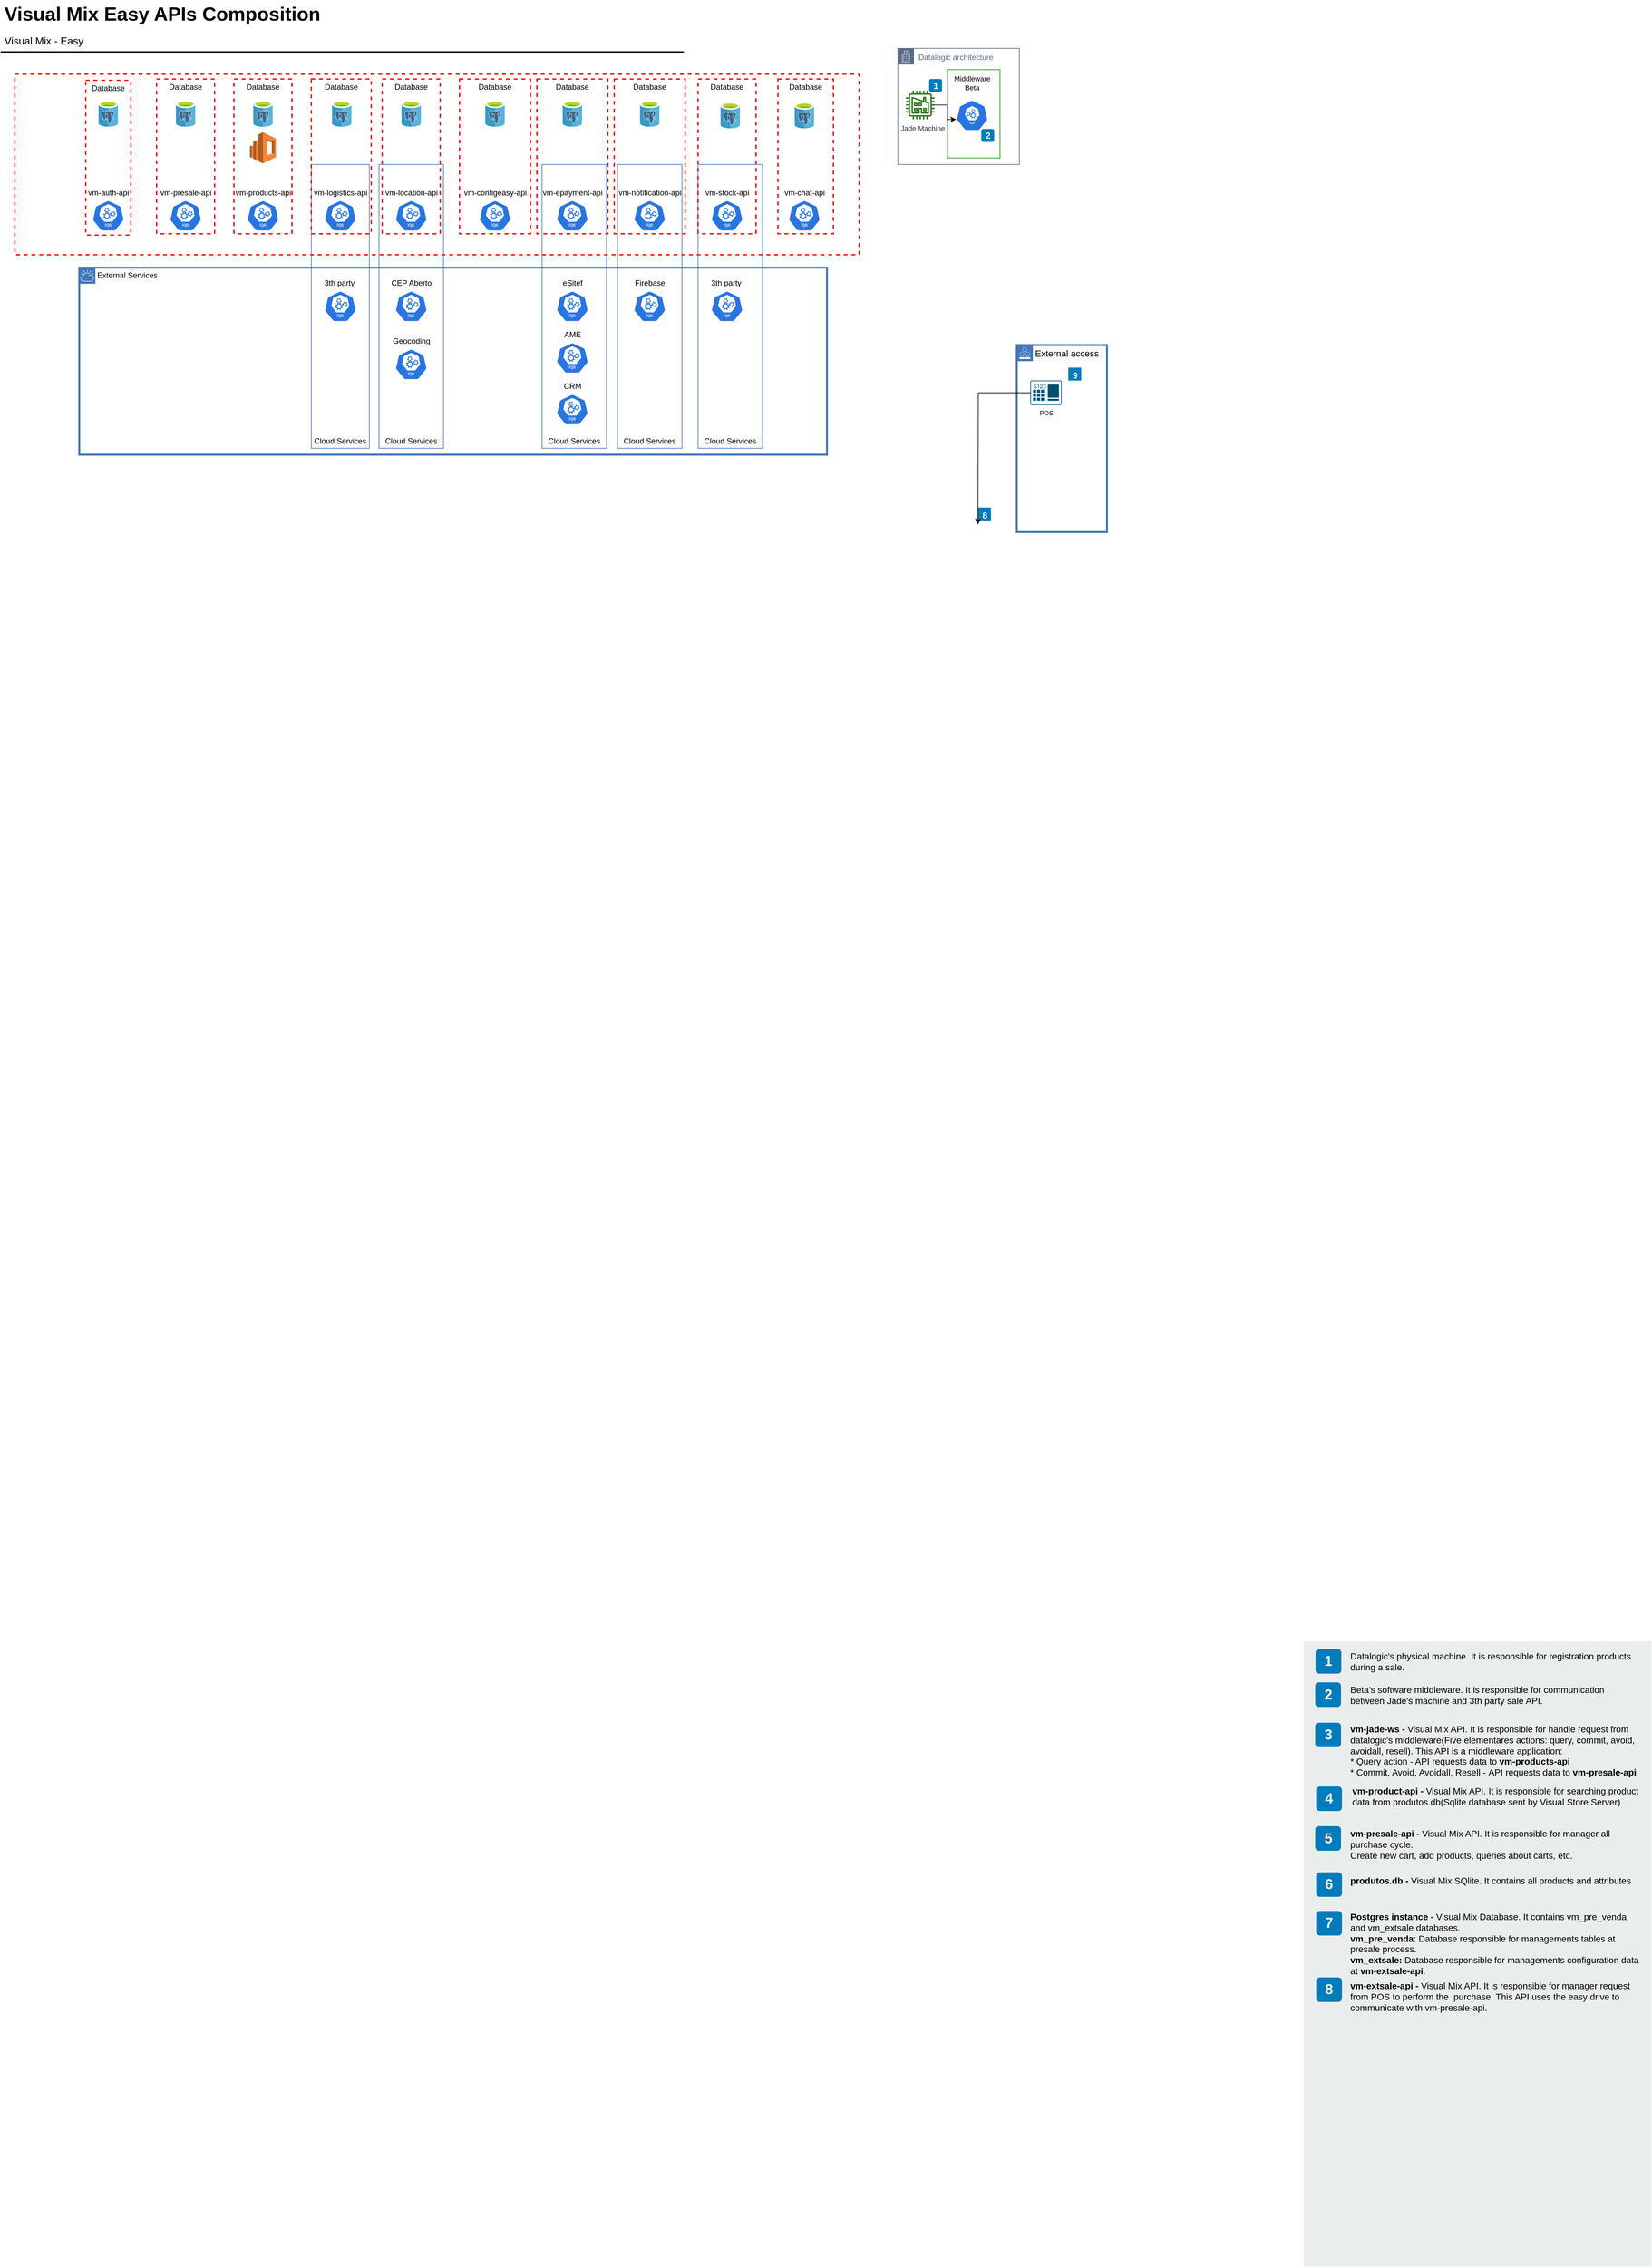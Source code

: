 <mxfile version="13.6.2" type="github"><diagram id="Ht1M8jgEwFfnCIfOTk4-" name="Page-1"><mxGraphModel dx="1577" dy="1103" grid="1" gridSize="10" guides="1" tooltips="1" connect="1" arrows="1" fold="1" page="1" pageScale="1" pageWidth="1169" pageHeight="827" background="none" math="0" shadow="0"><root><mxCell id="0"/><mxCell id="1" parent="0"/><mxCell id="9gZsiQix6CurxSerb5Fo-36" value="" style="fontStyle=0;verticalAlign=top;align=center;spacingTop=-2;fillColor=none;rounded=0;whiteSpace=wrap;html=1;strokeColor=#FF0000;strokeWidth=2;dashed=1;container=0;collapsible=0;expand=0;recursiveResize=0;" vertex="1" parent="1"><mxGeometry x="30" y="180" width="1310" height="280" as="geometry"/></mxCell><mxCell id="9gZsiQix6CurxSerb5Fo-73" value="&lt;br&gt;&lt;br&gt;&lt;br&gt;&lt;br&gt;&lt;br&gt;&lt;br&gt;&lt;br&gt;&lt;br&gt;&lt;br&gt;&lt;br&gt;&lt;br&gt;&lt;br&gt;&lt;br&gt;&lt;br&gt;&lt;br&gt;&lt;br&gt;&lt;br&gt;&lt;br&gt;&lt;br&gt;&lt;br&gt;&lt;br&gt;&lt;br&gt;&lt;br&gt;&lt;br&gt;&lt;br&gt;&lt;br&gt;&lt;br&gt;&lt;br&gt;&lt;br&gt;Cloud Services" style="fontStyle=0;verticalAlign=top;align=center;spacingTop=-2;fillColor=none;rounded=0;whiteSpace=wrap;html=1;strokeColor=#4376BB;strokeWidth=1;dashed=0;container=1;collapsible=0;expand=0;recursiveResize=0;direction=east;" vertex="1" parent="1"><mxGeometry x="1090" y="320" width="100" height="440" as="geometry"/></mxCell><mxCell id="9gZsiQix6CurxSerb5Fo-72" value="&lt;br&gt;&lt;br&gt;&lt;br&gt;&lt;br&gt;&lt;br&gt;&lt;br&gt;&lt;br&gt;&lt;br&gt;&lt;br&gt;&lt;br&gt;&lt;br&gt;&lt;br&gt;&lt;br&gt;&lt;br&gt;&lt;br&gt;&lt;br&gt;&lt;br&gt;&lt;br&gt;&lt;br&gt;&lt;br&gt;&lt;br&gt;&lt;br&gt;&lt;br&gt;&lt;br&gt;&lt;br&gt;&lt;br&gt;&lt;br&gt;&lt;br&gt;&lt;br&gt;Cloud Services" style="fontStyle=0;verticalAlign=top;align=center;spacingTop=-2;fillColor=none;rounded=0;whiteSpace=wrap;html=1;strokeColor=#4376BB;strokeWidth=1;dashed=0;container=1;collapsible=0;expand=0;recursiveResize=0;direction=east;" vertex="1" parent="1"><mxGeometry x="965" y="320" width="100" height="440" as="geometry"/></mxCell><mxCell id="9gZsiQix6CurxSerb5Fo-71" value="&lt;br&gt;&lt;br&gt;&lt;br&gt;&lt;br&gt;&lt;br&gt;&lt;br&gt;&lt;br&gt;&lt;br&gt;&lt;br&gt;&lt;br&gt;&lt;br&gt;&lt;br&gt;&lt;br&gt;&lt;br&gt;&lt;br&gt;&lt;br&gt;&lt;br&gt;&lt;br&gt;&lt;br&gt;&lt;br&gt;&lt;br&gt;&lt;br&gt;&lt;br&gt;&lt;br&gt;&lt;br&gt;&lt;br&gt;&lt;br&gt;&lt;br&gt;&lt;br&gt;Cloud Services" style="fontStyle=0;verticalAlign=top;align=center;spacingTop=-2;fillColor=none;rounded=0;whiteSpace=wrap;html=1;strokeColor=#4376BB;strokeWidth=1;dashed=0;container=1;collapsible=0;expand=0;recursiveResize=0;direction=east;" vertex="1" parent="1"><mxGeometry x="848" y="320" width="100" height="440" as="geometry"/></mxCell><mxCell id="9gZsiQix6CurxSerb5Fo-74" value="&lt;br&gt;&lt;br&gt;&lt;br&gt;&lt;br&gt;&lt;br&gt;&lt;br&gt;&lt;br&gt;&lt;br&gt;&lt;br&gt;&lt;br&gt;&lt;br&gt;&lt;br&gt;&lt;br&gt;&lt;br&gt;&lt;br&gt;&lt;br&gt;&lt;br&gt;&lt;br&gt;&lt;br&gt;&lt;br&gt;&lt;br&gt;&lt;br&gt;&lt;br&gt;&lt;br&gt;&lt;br&gt;&lt;br&gt;&lt;br&gt;&lt;br&gt;&lt;br&gt;Cloud Services" style="fontStyle=0;verticalAlign=top;align=center;spacingTop=-2;fillColor=none;rounded=0;whiteSpace=wrap;html=1;strokeColor=#4376BB;strokeWidth=1;dashed=0;container=1;collapsible=0;expand=0;recursiveResize=0;direction=east;" vertex="1" parent="1"><mxGeometry x="490" y="320" width="90" height="440" as="geometry"/></mxCell><mxCell id="9gZsiQix6CurxSerb5Fo-75" value="External Services" style="shape=mxgraph.ibm.box;prType=cloud;fontStyle=0;verticalAlign=top;align=left;spacingLeft=32;spacingTop=4;fillColor=none;rounded=0;whiteSpace=wrap;html=1;strokeColor=#4376BB;strokeWidth=3;dashed=0;container=1;spacing=-4;collapsible=0;expand=0;recursiveResize=0;" vertex="1" parent="1"><mxGeometry x="130" y="480" width="1160" height="290" as="geometry"/></mxCell><mxCell id="9gZsiQix6CurxSerb5Fo-78" value="3th party&amp;nbsp;&lt;br&gt;&lt;br&gt;&lt;br&gt;&lt;br&gt;&lt;br&gt;&lt;br&gt;" style="html=1;dashed=0;whitespace=wrap;fillColor=#2875E2;strokeColor=#ffffff;points=[[0.005,0.63,0],[0.1,0.2,0],[0.9,0.2,0],[0.5,0,0],[0.995,0.63,0],[0.72,0.99,0],[0.5,1,0],[0.28,0.99,0]];shape=mxgraph.kubernetes.icon;prIcon=api;flipH=1;flipV=0;" vertex="1" parent="9gZsiQix6CurxSerb5Fo-75"><mxGeometry x="380" y="30" width="50" height="60" as="geometry"/></mxCell><mxCell id="9gZsiQix6CurxSerb5Fo-79" value="eSitef&lt;br&gt;&lt;br&gt;&lt;br&gt;&lt;br&gt;&lt;br&gt;&lt;br&gt;" style="html=1;dashed=0;whitespace=wrap;fillColor=#2875E2;strokeColor=#ffffff;points=[[0.005,0.63,0],[0.1,0.2,0],[0.9,0.2,0],[0.5,0,0],[0.995,0.63,0],[0.72,0.99,0],[0.5,1,0],[0.28,0.99,0]];shape=mxgraph.kubernetes.icon;prIcon=api;flipH=1;flipV=0;" vertex="1" parent="9gZsiQix6CurxSerb5Fo-75"><mxGeometry x="740" y="30" width="50" height="60" as="geometry"/></mxCell><mxCell id="9gZsiQix6CurxSerb5Fo-81" value="AME&lt;br&gt;&lt;br&gt;&lt;br&gt;&lt;br&gt;&lt;br&gt;&lt;br&gt;" style="html=1;dashed=0;whitespace=wrap;fillColor=#2875E2;strokeColor=#ffffff;points=[[0.005,0.63,0],[0.1,0.2,0],[0.9,0.2,0],[0.5,0,0],[0.995,0.63,0],[0.72,0.99,0],[0.5,1,0],[0.28,0.99,0]];shape=mxgraph.kubernetes.icon;prIcon=api;flipH=1;flipV=0;" vertex="1" parent="9gZsiQix6CurxSerb5Fo-75"><mxGeometry x="740" y="110" width="50" height="60" as="geometry"/></mxCell><mxCell id="9gZsiQix6CurxSerb5Fo-82" value="CRM&lt;br&gt;&lt;br&gt;&lt;br&gt;&lt;br&gt;&lt;br&gt;&lt;br&gt;" style="html=1;dashed=0;whitespace=wrap;fillColor=#2875E2;strokeColor=#ffffff;points=[[0.005,0.63,0],[0.1,0.2,0],[0.9,0.2,0],[0.5,0,0],[0.995,0.63,0],[0.72,0.99,0],[0.5,1,0],[0.28,0.99,0]];shape=mxgraph.kubernetes.icon;prIcon=api;flipH=1;flipV=0;" vertex="1" parent="9gZsiQix6CurxSerb5Fo-75"><mxGeometry x="740" y="190" width="50" height="60" as="geometry"/></mxCell><mxCell id="9gZsiQix6CurxSerb5Fo-83" value="Firebase&lt;br&gt;&lt;br&gt;&lt;br&gt;&lt;br&gt;&lt;br&gt;&lt;br&gt;" style="html=1;dashed=0;whitespace=wrap;fillColor=#2875E2;strokeColor=#ffffff;points=[[0.005,0.63,0],[0.1,0.2,0],[0.9,0.2,0],[0.5,0,0],[0.995,0.63,0],[0.72,0.99,0],[0.5,1,0],[0.28,0.99,0]];shape=mxgraph.kubernetes.icon;prIcon=api;flipH=1;flipV=0;" vertex="1" parent="9gZsiQix6CurxSerb5Fo-75"><mxGeometry x="860" y="30" width="50" height="60" as="geometry"/></mxCell><mxCell id="9gZsiQix6CurxSerb5Fo-84" value="3th party&amp;nbsp;&lt;br&gt;&lt;br&gt;&lt;br&gt;&lt;br&gt;&lt;br&gt;&lt;br&gt;" style="html=1;dashed=0;whitespace=wrap;fillColor=#2875E2;strokeColor=#ffffff;points=[[0.005,0.63,0],[0.1,0.2,0],[0.9,0.2,0],[0.5,0,0],[0.995,0.63,0],[0.72,0.99,0],[0.5,1,0],[0.28,0.99,0]];shape=mxgraph.kubernetes.icon;prIcon=api;flipH=1;flipV=0;" vertex="1" parent="9gZsiQix6CurxSerb5Fo-75"><mxGeometry x="980" y="30" width="50" height="60" as="geometry"/></mxCell><mxCell id="9gZsiQix6CurxSerb5Fo-70" value="&lt;br&gt;&lt;br&gt;&lt;br&gt;&lt;br&gt;&lt;br&gt;&lt;br&gt;&lt;br&gt;&lt;br&gt;&lt;br&gt;&lt;br&gt;&lt;br&gt;&lt;br&gt;&lt;br&gt;&lt;br&gt;&lt;br&gt;&lt;br&gt;&lt;br&gt;&lt;br&gt;&lt;br&gt;&lt;br&gt;&lt;br&gt;&lt;br&gt;&lt;br&gt;&lt;br&gt;&lt;br&gt;&lt;br&gt;&lt;br&gt;&lt;br&gt;&lt;br&gt;Cloud Services" style="fontStyle=0;verticalAlign=top;align=center;spacingTop=-2;fillColor=none;rounded=0;whiteSpace=wrap;html=1;strokeColor=#4376BB;strokeWidth=1;dashed=0;container=1;collapsible=0;expand=0;recursiveResize=0;direction=east;" vertex="1" parent="1"><mxGeometry x="595" y="320" width="100" height="440" as="geometry"/></mxCell><mxCell id="9gZsiQix6CurxSerb5Fo-76" value="CEP Aberto&lt;br&gt;&lt;br&gt;&lt;br&gt;&lt;br&gt;&lt;br&gt;&lt;br&gt;" style="html=1;dashed=0;whitespace=wrap;fillColor=#2875E2;strokeColor=#ffffff;points=[[0.005,0.63,0],[0.1,0.2,0],[0.9,0.2,0],[0.5,0,0],[0.995,0.63,0],[0.72,0.99,0],[0.5,1,0],[0.28,0.99,0]];shape=mxgraph.kubernetes.icon;prIcon=api;flipH=1;flipV=0;" vertex="1" parent="9gZsiQix6CurxSerb5Fo-70"><mxGeometry x="25" y="190" width="50" height="60" as="geometry"/></mxCell><mxCell id="9gZsiQix6CurxSerb5Fo-77" value="Geocoding&lt;br&gt;&lt;br&gt;&lt;br&gt;&lt;br&gt;&lt;br&gt;&lt;br&gt;" style="html=1;dashed=0;whitespace=wrap;fillColor=#2875E2;strokeColor=#ffffff;points=[[0.005,0.63,0],[0.1,0.2,0],[0.9,0.2,0],[0.5,0,0],[0.995,0.63,0],[0.72,0.99,0],[0.5,1,0],[0.28,0.99,0]];shape=mxgraph.kubernetes.icon;prIcon=api;flipH=1;flipV=0;" vertex="1" parent="9gZsiQix6CurxSerb5Fo-70"><mxGeometry x="25" y="280" width="50" height="60" as="geometry"/></mxCell><mxCell id="9gZsiQix6CurxSerb5Fo-59" value="Database" style="fontStyle=0;verticalAlign=top;align=center;spacingTop=-2;fillColor=none;rounded=0;whiteSpace=wrap;html=1;strokeColor=#FF0000;strokeWidth=2;dashed=1;container=1;collapsible=0;expand=0;recursiveResize=0;" vertex="1" parent="1"><mxGeometry x="1214" y="187.5" width="86" height="240" as="geometry"/></mxCell><mxCell id="9gZsiQix6CurxSerb5Fo-127" value="" style="aspect=fixed;html=1;points=[];align=center;image;fontSize=12;image=img/lib/mscae/Azure_Database_for_PostgreSQL_servers.svg;" vertex="1" parent="9gZsiQix6CurxSerb5Fo-59"><mxGeometry x="25.8" y="36.5" width="30.4" height="40" as="geometry"/></mxCell><mxCell id="9gZsiQix6CurxSerb5Fo-58" value="Database" style="fontStyle=0;verticalAlign=top;align=center;spacingTop=-2;fillColor=none;rounded=0;whiteSpace=wrap;html=1;strokeColor=#FF0000;strokeWidth=2;dashed=1;container=1;collapsible=0;expand=0;recursiveResize=0;" vertex="1" parent="1"><mxGeometry x="1090" y="187.5" width="90" height="240" as="geometry"/></mxCell><mxCell id="9gZsiQix6CurxSerb5Fo-126" value="" style="aspect=fixed;html=1;points=[];align=center;image;fontSize=12;image=img/lib/mscae/Azure_Database_for_PostgreSQL_servers.svg;" vertex="1" parent="9gZsiQix6CurxSerb5Fo-58"><mxGeometry x="34.8" y="36.5" width="30.4" height="40" as="geometry"/></mxCell><mxCell id="9gZsiQix6CurxSerb5Fo-57" value="Database" style="fontStyle=0;verticalAlign=top;align=center;spacingTop=-2;fillColor=none;rounded=0;whiteSpace=wrap;html=1;strokeColor=#FF0000;strokeWidth=2;dashed=1;container=1;collapsible=0;expand=0;recursiveResize=0;" vertex="1" parent="1"><mxGeometry x="960" y="187.5" width="110" height="240" as="geometry"/></mxCell><mxCell id="9gZsiQix6CurxSerb5Fo-125" value="" style="aspect=fixed;html=1;points=[];align=center;image;fontSize=12;image=img/lib/mscae/Azure_Database_for_PostgreSQL_servers.svg;" vertex="1" parent="9gZsiQix6CurxSerb5Fo-57"><mxGeometry x="39.8" y="34" width="30.4" height="40" as="geometry"/></mxCell><mxCell id="9gZsiQix6CurxSerb5Fo-56" value="Database" style="fontStyle=0;verticalAlign=top;align=center;spacingTop=-2;fillColor=none;rounded=0;whiteSpace=wrap;html=1;strokeColor=#FF0000;strokeWidth=2;dashed=1;container=1;collapsible=0;expand=0;recursiveResize=0;" vertex="1" parent="1"><mxGeometry x="840" y="187.5" width="110" height="240" as="geometry"/></mxCell><mxCell id="9gZsiQix6CurxSerb5Fo-124" value="" style="aspect=fixed;html=1;points=[];align=center;image;fontSize=12;image=img/lib/mscae/Azure_Database_for_PostgreSQL_servers.svg;" vertex="1" parent="9gZsiQix6CurxSerb5Fo-56"><mxGeometry x="39.8" y="34" width="30.4" height="40" as="geometry"/></mxCell><mxCell id="9gZsiQix6CurxSerb5Fo-55" value="Database" style="fontStyle=0;verticalAlign=top;align=center;spacingTop=-2;fillColor=none;rounded=0;whiteSpace=wrap;html=1;strokeColor=#FF0000;strokeWidth=2;dashed=1;container=1;collapsible=0;expand=0;recursiveResize=0;" vertex="1" parent="1"><mxGeometry x="720" y="187.5" width="110" height="240" as="geometry"/></mxCell><mxCell id="9gZsiQix6CurxSerb5Fo-123" value="" style="aspect=fixed;html=1;points=[];align=center;image;fontSize=12;image=img/lib/mscae/Azure_Database_for_PostgreSQL_servers.svg;" vertex="1" parent="9gZsiQix6CurxSerb5Fo-55"><mxGeometry x="39.8" y="34" width="30.4" height="40" as="geometry"/></mxCell><mxCell id="9gZsiQix6CurxSerb5Fo-54" value="Database" style="fontStyle=0;verticalAlign=top;align=center;spacingTop=-2;fillColor=none;rounded=0;whiteSpace=wrap;html=1;strokeColor=#FF0000;strokeWidth=2;dashed=1;container=1;collapsible=0;expand=0;recursiveResize=0;" vertex="1" parent="1"><mxGeometry x="600" y="187.5" width="90" height="240" as="geometry"/></mxCell><mxCell id="9gZsiQix6CurxSerb5Fo-122" value="" style="aspect=fixed;html=1;points=[];align=center;image;fontSize=12;image=img/lib/mscae/Azure_Database_for_PostgreSQL_servers.svg;" vertex="1" parent="9gZsiQix6CurxSerb5Fo-54"><mxGeometry x="29.8" y="34" width="30.4" height="40" as="geometry"/></mxCell><mxCell id="9gZsiQix6CurxSerb5Fo-53" value="Database" style="fontStyle=0;verticalAlign=top;align=center;spacingTop=-2;fillColor=none;rounded=0;whiteSpace=wrap;html=1;strokeColor=#FF0000;strokeWidth=2;dashed=1;container=1;collapsible=0;expand=0;recursiveResize=0;" vertex="1" parent="1"><mxGeometry x="490" y="187.5" width="93" height="240" as="geometry"/></mxCell><mxCell id="9gZsiQix6CurxSerb5Fo-121" value="" style="aspect=fixed;html=1;points=[];align=center;image;fontSize=12;image=img/lib/mscae/Azure_Database_for_PostgreSQL_servers.svg;" vertex="1" parent="9gZsiQix6CurxSerb5Fo-53"><mxGeometry x="32.0" y="34" width="30.4" height="40" as="geometry"/></mxCell><mxCell id="9gZsiQix6CurxSerb5Fo-52" value="Database" style="fontStyle=0;verticalAlign=top;align=center;spacingTop=-2;fillColor=none;rounded=0;whiteSpace=wrap;html=1;strokeColor=#FF0000;strokeWidth=2;dashed=1;container=1;collapsible=0;expand=0;recursiveResize=0;" vertex="1" parent="1"><mxGeometry x="370" y="187.5" width="90" height="240" as="geometry"/></mxCell><mxCell id="9gZsiQix6CurxSerb5Fo-115" value="" style="outlineConnect=0;dashed=0;verticalLabelPosition=bottom;verticalAlign=top;align=center;html=1;shape=mxgraph.aws3.elasticsearch_service;fillColor=#F58534;gradientColor=none;" vertex="1" parent="9gZsiQix6CurxSerb5Fo-52"><mxGeometry x="24.79" y="82.5" width="40.42" height="48.5" as="geometry"/></mxCell><mxCell id="9gZsiQix6CurxSerb5Fo-120" value="" style="aspect=fixed;html=1;points=[];align=center;image;fontSize=12;image=img/lib/mscae/Azure_Database_for_PostgreSQL_servers.svg;" vertex="1" parent="9gZsiQix6CurxSerb5Fo-52"><mxGeometry x="29.8" y="34" width="30.4" height="40" as="geometry"/></mxCell><mxCell id="9gZsiQix6CurxSerb5Fo-51" value="Database" style="fontStyle=0;verticalAlign=top;align=center;spacingTop=-2;fillColor=none;rounded=0;whiteSpace=wrap;html=1;strokeColor=#FF0000;strokeWidth=2;dashed=1;container=1;collapsible=0;expand=0;recursiveResize=0;" vertex="1" parent="1"><mxGeometry x="250" y="187.5" width="90" height="240" as="geometry"/></mxCell><mxCell id="UEzPUAAOIrF-is8g5C7q-1" value="Datalogic architecture" style="points=[[0,0],[0.25,0],[0.5,0],[0.75,0],[1,0],[1,0.25],[1,0.5],[1,0.75],[1,1],[0.75,1],[0.5,1],[0.25,1],[0,1],[0,0.75],[0,0.5],[0,0.25]];outlineConnect=0;gradientColor=none;html=1;whiteSpace=wrap;fontSize=12;fontStyle=0;shape=mxgraph.aws4.group;grIcon=mxgraph.aws4.group_corporate_data_center;strokeColor=#5A6C86;fillColor=none;verticalAlign=top;align=left;spacingLeft=30;fontColor=#5A6C86;dashed=0;" parent="1" vertex="1"><mxGeometry x="1400" y="140" width="188.5" height="180" as="geometry"/></mxCell><mxCell id="UEzPUAAOIrF-is8g5C7q-5" value="" style="whiteSpace=wrap;html=1;dashed=0;fontColor=#AAB7B8;fontStyle=0;align=left;verticalAlign=top;strokeColor=#248814;fillColor=none;gradientColor=none;spacingLeft=30;" parent="1" vertex="1"><mxGeometry x="1477" y="173" width="81.5" height="137" as="geometry"/></mxCell><mxCell id="-QjtrjUzRDEMRZ5MF8oH-9" value="1" style="rounded=1;whiteSpace=wrap;html=1;fillColor=#007CBD;strokeColor=none;fontColor=#FFFFFF;fontStyle=1;fontSize=14;" parent="1" vertex="1"><mxGeometry x="1448.5" y="187.5" width="20" height="20" as="geometry"/></mxCell><mxCell id="-QjtrjUzRDEMRZ5MF8oH-47" value="Visual Mix Easy APIs Composition" style="text;html=1;resizable=0;points=[];autosize=1;align=left;verticalAlign=top;spacingTop=-4;fontSize=30;fontStyle=1" parent="1" vertex="1"><mxGeometry x="12" y="65.5" width="510" height="40" as="geometry"/></mxCell><mxCell id="-QjtrjUzRDEMRZ5MF8oH-48" value="Visual Mix - Easy" style="text;html=1;resizable=0;points=[];autosize=1;align=left;verticalAlign=top;spacingTop=-4;fontSize=16" parent="1" vertex="1"><mxGeometry x="12" y="115.5" width="140" height="20" as="geometry"/></mxCell><mxCell id="SCVMTBWpLvtzJIhz15lM-1" value="" style="line;strokeWidth=2;html=1;fontSize=14;" parent="1" vertex="1"><mxGeometry x="8" y="140.5" width="1060" height="10" as="geometry"/></mxCell><mxCell id="J2uJuzHB50UTJ_rWJ9Sv-48" style="edgeStyle=orthogonalEdgeStyle;rounded=0;orthogonalLoop=1;jettySize=auto;html=1;entryX=0.005;entryY=0.63;entryDx=0;entryDy=0;entryPerimeter=0;fontSize=10;" parent="1" source="UEzPUAAOIrF-is8g5C7q-6" target="J2uJuzHB50UTJ_rWJ9Sv-2" edge="1"><mxGeometry relative="1" as="geometry"/></mxCell><mxCell id="UEzPUAAOIrF-is8g5C7q-6" value="&amp;nbsp; &lt;font style=&quot;font-size: 11px&quot;&gt;Jade Machine&lt;/font&gt;" style="outlineConnect=0;fontColor=#232F3E;gradientColor=none;fillColor=#277116;strokeColor=none;dashed=0;verticalLabelPosition=bottom;verticalAlign=top;align=center;html=1;fontSize=12;fontStyle=0;aspect=fixed;pointerEvents=1;shape=mxgraph.aws4.factory;" parent="1" vertex="1"><mxGeometry x="1412.5" y="205.5" width="44.5" height="44.5" as="geometry"/></mxCell><mxCell id="UEzPUAAOIrF-is8g5C7q-10" value="2" style="rounded=1;whiteSpace=wrap;html=1;fillColor=#007CBD;strokeColor=none;fontColor=#FFFFFF;fontStyle=1;fontSize=14;" parent="1" vertex="1"><mxGeometry x="1529.5" y="265" width="20" height="20" as="geometry"/></mxCell><mxCell id="J2uJuzHB50UTJ_rWJ9Sv-2" value="&lt;font style=&quot;font-size: 11px&quot;&gt;Middleware &lt;br&gt;Beta&lt;br&gt;&lt;br&gt;&lt;br&gt;&lt;br&gt;&lt;br&gt;&lt;br&gt;&lt;br&gt;&lt;br&gt;&lt;/font&gt;" style="html=1;dashed=0;whitespace=wrap;fillColor=#2875E2;strokeColor=#ffffff;points=[[0.005,0.63,0],[0.1,0.2,0],[0.9,0.2,0],[0.5,0,0],[0.995,0.63,0],[0.72,0.99,0],[0.5,1,0],[0.28,0.99,0]];shape=mxgraph.kubernetes.icon;prIcon=api" parent="1" vertex="1"><mxGeometry x="1490.25" y="220" width="50" height="48" as="geometry"/></mxCell><mxCell id="J2uJuzHB50UTJ_rWJ9Sv-36" value="&lt;span style=&quot;font-size: 14px&quot;&gt;8&lt;/span&gt;" style="rounded=1;whiteSpace=wrap;html=1;fillColor=#007CBD;strokeColor=none;fontColor=#FFFFFF;fontStyle=1;fontSize=22;arcSize=0;" parent="1" vertex="1"><mxGeometry x="1524.5" y="852" width="20" height="20" as="geometry"/></mxCell><mxCell id="J2uJuzHB50UTJ_rWJ9Sv-41" value="External access" style="shape=mxgraph.ibm.box;prType=public;fontStyle=0;verticalAlign=top;align=left;spacingLeft=32;spacingTop=4;fillColor=none;rounded=0;whiteSpace=wrap;html=1;strokeColor=#4376BB;strokeWidth=3;dashed=0;container=1;spacing=-4;collapsible=0;expand=0;recursiveResize=0;fontSize=14;" parent="1" vertex="1"><mxGeometry x="1584.5" y="600" width="140" height="290" as="geometry"/></mxCell><mxCell id="J2uJuzHB50UTJ_rWJ9Sv-40" value="POS" style="points=[[0.015,0.015,0],[0.985,0.015,0],[0.985,0.985,0],[0.015,0.985,0],[0.25,0,0],[0.5,0,0],[0.75,0,0],[1,0.25,0],[1,0.5,0],[1,0.75,0],[0.75,1,0],[0.5,1,0],[0.25,1,0],[0,0.75,0],[0,0.5,0],[0,0.25,0]];verticalLabelPosition=bottom;html=1;verticalAlign=top;aspect=fixed;align=center;pointerEvents=1;shape=mxgraph.cisco19.pos;fillColor=#005073;strokeColor=none;fontSize=10;" parent="J2uJuzHB50UTJ_rWJ9Sv-41" vertex="1"><mxGeometry x="21" y="55" width="48.64" height="38" as="geometry"/></mxCell><mxCell id="J2uJuzHB50UTJ_rWJ9Sv-43" value="&lt;span style=&quot;font-size: 14px&quot;&gt;9&lt;/span&gt;" style="rounded=1;whiteSpace=wrap;html=1;fillColor=#007CBD;strokeColor=none;fontColor=#FFFFFF;fontStyle=1;fontSize=22;arcSize=0;" parent="J2uJuzHB50UTJ_rWJ9Sv-41" vertex="1"><mxGeometry x="80" y="35" width="20" height="20" as="geometry"/></mxCell><mxCell id="J2uJuzHB50UTJ_rWJ9Sv-42" style="edgeStyle=orthogonalEdgeStyle;rounded=0;orthogonalLoop=1;jettySize=auto;html=1;exitX=0;exitY=0.5;exitDx=0;exitDy=0;exitPerimeter=0;entryX=0.995;entryY=0.63;entryDx=0;entryDy=0;entryPerimeter=0;fontSize=10;" parent="1" source="J2uJuzHB50UTJ_rWJ9Sv-40" edge="1"><mxGeometry relative="1" as="geometry"><mxPoint x="1524.25" y="878.24" as="targetPoint"/></mxGeometry></mxCell><mxCell id="9gZsiQix6CurxSerb5Fo-18" value="" style="rounded=0;whiteSpace=wrap;html=1;fillColor=#EAEDED;fontSize=22;fontColor=#FFFFFF;strokeColor=none;labelBackgroundColor=none;" vertex="1" parent="1"><mxGeometry x="2030" y="2610" width="539" height="969" as="geometry"/></mxCell><mxCell id="9gZsiQix6CurxSerb5Fo-19" value="1" style="rounded=1;whiteSpace=wrap;html=1;fillColor=#007CBD;strokeColor=none;fontColor=#FFFFFF;fontStyle=1;fontSize=22;labelBackgroundColor=none;" vertex="1" parent="1"><mxGeometry x="2048" y="2622" width="40" height="38" as="geometry"/></mxCell><mxCell id="9gZsiQix6CurxSerb5Fo-20" value="2" style="rounded=1;whiteSpace=wrap;html=1;fillColor=#007CBD;strokeColor=none;fontColor=#FFFFFF;fontStyle=1;fontSize=22;labelBackgroundColor=none;" vertex="1" parent="1"><mxGeometry x="2047.5" y="2673.5" width="40" height="38" as="geometry"/></mxCell><mxCell id="9gZsiQix6CurxSerb5Fo-21" value="3" style="rounded=1;whiteSpace=wrap;html=1;fillColor=#007CBD;strokeColor=none;fontColor=#FFFFFF;fontStyle=1;fontSize=22;labelBackgroundColor=none;" vertex="1" parent="1"><mxGeometry x="2047.5" y="2736" width="40" height="38" as="geometry"/></mxCell><mxCell id="9gZsiQix6CurxSerb5Fo-22" value="4" style="rounded=1;whiteSpace=wrap;html=1;fillColor=#007CBD;strokeColor=none;fontColor=#FFFFFF;fontStyle=1;fontSize=22;labelBackgroundColor=none;" vertex="1" parent="1"><mxGeometry x="2049" y="2835" width="40" height="38" as="geometry"/></mxCell><mxCell id="9gZsiQix6CurxSerb5Fo-23" value="5" style="rounded=1;whiteSpace=wrap;html=1;fillColor=#007CBD;strokeColor=none;fontColor=#FFFFFF;fontStyle=1;fontSize=22;labelBackgroundColor=none;" vertex="1" parent="1"><mxGeometry x="2047.5" y="2896.5" width="40" height="38" as="geometry"/></mxCell><mxCell id="9gZsiQix6CurxSerb5Fo-24" value="6" style="rounded=1;whiteSpace=wrap;html=1;fillColor=#007CBD;strokeColor=none;fontColor=#FFFFFF;fontStyle=1;fontSize=22;labelBackgroundColor=none;" vertex="1" parent="1"><mxGeometry x="2049" y="2968" width="40" height="38" as="geometry"/></mxCell><mxCell id="9gZsiQix6CurxSerb5Fo-25" value="7" style="rounded=1;whiteSpace=wrap;html=1;fillColor=#007CBD;strokeColor=none;fontColor=#FFFFFF;fontStyle=1;fontSize=22;labelBackgroundColor=none;" vertex="1" parent="1"><mxGeometry x="2049" y="3028" width="40" height="38" as="geometry"/></mxCell><mxCell id="9gZsiQix6CurxSerb5Fo-26" value="8" style="rounded=1;whiteSpace=wrap;html=1;fillColor=#007CBD;strokeColor=none;fontColor=#FFFFFF;fontStyle=1;fontSize=22;labelBackgroundColor=none;" vertex="1" parent="1"><mxGeometry x="2049" y="3131" width="40" height="38" as="geometry"/></mxCell><mxCell id="9gZsiQix6CurxSerb5Fo-27" value="&lt;span&gt;Datalogic's physical&amp;nbsp;machine. It is responsible&amp;nbsp;for&amp;nbsp;registration products during a sale.&amp;nbsp;&lt;br&gt;&lt;br&gt;&lt;/span&gt;" style="text;html=1;align=left;verticalAlign=top;spacingTop=-4;fontSize=14;labelBackgroundColor=none;whiteSpace=wrap;" vertex="1" parent="1"><mxGeometry x="2099.5" y="2621.5" width="449" height="46.5" as="geometry"/></mxCell><mxCell id="9gZsiQix6CurxSerb5Fo-28" value="Beta's software middleware. It is responsible for communication between Jade's machine and 3th party sale API." style="text;html=1;align=left;verticalAlign=top;spacingTop=-4;fontSize=14;labelBackgroundColor=none;whiteSpace=wrap;" vertex="1" parent="1"><mxGeometry x="2099.5" y="2674" width="450" height="43.5" as="geometry"/></mxCell><mxCell id="9gZsiQix6CurxSerb5Fo-29" value="&lt;b&gt;vm-jade-ws -&amp;nbsp;&lt;/b&gt;Visual Mix API. It is responsible for handle request from datalogic's middleware(Five elementares actions: query, commit, avoid, avoidall, resell).&amp;nbsp;This API is a middleware application: &lt;br&gt;* Query action - API requests data to &lt;b&gt;vm-products-api&lt;br&gt;&lt;/b&gt;* Commit, Avoid, Avoidall, Resell -&amp;nbsp;API requests data to&amp;nbsp;&lt;b&gt;vm-presale-api&lt;/b&gt;" style="text;html=1;align=left;verticalAlign=top;spacingTop=-4;fontSize=14;labelBackgroundColor=none;whiteSpace=wrap;" vertex="1" parent="1"><mxGeometry x="2099.5" y="2734.5" width="450" height="117" as="geometry"/></mxCell><mxCell id="9gZsiQix6CurxSerb5Fo-30" value="&lt;span&gt;&lt;b&gt;vm-product-api&amp;nbsp;&lt;/b&gt;&lt;/span&gt;&lt;b&gt;-&amp;nbsp;&lt;/b&gt;Visual Mix API. It is responsible for searching product data from produtos.db(Sqlite database sent by Visual Store Server)" style="text;html=1;align=left;verticalAlign=top;spacingTop=-4;fontSize=14;labelBackgroundColor=none;whiteSpace=wrap;" vertex="1" parent="1"><mxGeometry x="2103" y="2830.5" width="450" height="49.5" as="geometry"/></mxCell><mxCell id="9gZsiQix6CurxSerb5Fo-31" value="&lt;b&gt;vm-presale-api&amp;nbsp;&lt;/b&gt;&lt;b&gt;-&amp;nbsp;&lt;/b&gt;Visual Mix API. It is responsible for manager all purchase cycle. &lt;br&gt;Create new cart, add products, queries about carts, etc." style="text;html=1;align=left;verticalAlign=top;spacingTop=-4;fontSize=14;labelBackgroundColor=none;whiteSpace=wrap;" vertex="1" parent="1"><mxGeometry x="2099.5" y="2896.5" width="449" height="62.5" as="geometry"/></mxCell><mxCell id="9gZsiQix6CurxSerb5Fo-32" value="&lt;b&gt;produtos.db&amp;nbsp;&lt;/b&gt;&lt;b&gt;-&amp;nbsp;&lt;/b&gt;Visual Mix&amp;nbsp;SQlite.&amp;nbsp;It contains all products and attributes&amp;nbsp;&lt;br&gt;" style="text;html=1;align=left;verticalAlign=top;spacingTop=-4;fontSize=14;labelBackgroundColor=none;whiteSpace=wrap;" vertex="1" parent="1"><mxGeometry x="2099.5" y="2969.5" width="450" height="28.5" as="geometry"/></mxCell><mxCell id="9gZsiQix6CurxSerb5Fo-33" value="&lt;b&gt;vm-extsale-api&amp;nbsp;&lt;/b&gt;&lt;b&gt;-&amp;nbsp;&lt;/b&gt;Visual Mix API. It is responsible for manager request from POS to perform the &amp;nbsp;purchase. This API uses the easy drive to communicate with vm-presale-api." style="text;html=1;align=left;verticalAlign=top;spacingTop=-4;fontSize=14;labelBackgroundColor=none;whiteSpace=wrap;" vertex="1" parent="1"><mxGeometry x="2099.5" y="3132.5" width="449" height="55.5" as="geometry"/></mxCell><mxCell id="9gZsiQix6CurxSerb5Fo-34" value="&lt;b&gt;Postgres instance&amp;nbsp;&lt;/b&gt;&lt;b&gt;-&amp;nbsp;&lt;/b&gt;Visual Mix&amp;nbsp;Database.&amp;nbsp;It contains vm_pre_venda and vm_extsale databases.&lt;br&gt;&lt;b&gt;vm_pre_venda&lt;/b&gt;: Database responsible for managements tables at presale process.&lt;br&gt;&lt;b&gt;vm_extsale:&amp;nbsp;&lt;/b&gt;Database responsible for managements configuration data at &lt;b&gt;vm-extsale-api&lt;/b&gt;.&lt;b&gt;&lt;br&gt;&amp;nbsp;&lt;/b&gt;" style="text;html=1;align=left;verticalAlign=top;spacingTop=-4;fontSize=14;labelBackgroundColor=none;whiteSpace=wrap;" vertex="1" parent="1"><mxGeometry x="2099.5" y="3025.75" width="450" height="105.25" as="geometry"/></mxCell><mxCell id="9gZsiQix6CurxSerb5Fo-50" value="Database" style="fontStyle=0;verticalAlign=top;align=center;spacingTop=-2;fillColor=none;rounded=0;whiteSpace=wrap;html=1;strokeColor=#FF0000;strokeWidth=2;dashed=1;container=1;collapsible=0;expand=0;recursiveResize=0;" vertex="1" parent="1"><mxGeometry x="140" y="189.5" width="70" height="240" as="geometry"/></mxCell><mxCell id="9gZsiQix6CurxSerb5Fo-116" value="" style="aspect=fixed;html=1;points=[];align=center;image;fontSize=12;image=img/lib/mscae/Azure_Database_for_PostgreSQL_servers.svg;" vertex="1" parent="9gZsiQix6CurxSerb5Fo-50"><mxGeometry x="19.8" y="32" width="30.4" height="40" as="geometry"/></mxCell><mxCell id="9gZsiQix6CurxSerb5Fo-38" value="vm-presale-api&lt;br&gt;&lt;br&gt;&lt;br&gt;&lt;br&gt;&lt;br&gt;&lt;br&gt;" style="html=1;dashed=0;whitespace=wrap;fillColor=#2875E2;strokeColor=#ffffff;points=[[0.005,0.63,0],[0.1,0.2,0],[0.9,0.2,0],[0.5,0,0],[0.995,0.63,0],[0.72,0.99,0],[0.5,1,0],[0.28,0.99,0]];shape=mxgraph.kubernetes.icon;prIcon=api;flipH=1;flipV=0;" vertex="1" parent="1"><mxGeometry x="270" y="369.5" width="50" height="60" as="geometry"/></mxCell><mxCell id="9gZsiQix6CurxSerb5Fo-39" value="vm-products-api&lt;br&gt;&lt;br&gt;&lt;br&gt;&lt;br&gt;&lt;br&gt;&lt;br&gt;" style="html=1;dashed=0;whitespace=wrap;fillColor=#2875E2;strokeColor=#ffffff;points=[[0.005,0.63,0],[0.1,0.2,0],[0.9,0.2,0],[0.5,0,0],[0.995,0.63,0],[0.72,0.99,0],[0.5,1,0],[0.28,0.99,0]];shape=mxgraph.kubernetes.icon;prIcon=api;flipH=1;flipV=0;" vertex="1" parent="1"><mxGeometry x="390" y="369.5" width="50" height="60" as="geometry"/></mxCell><mxCell id="9gZsiQix6CurxSerb5Fo-40" value="vm-logistics-api&lt;br&gt;&lt;br&gt;&lt;br&gt;&lt;br&gt;&lt;br&gt;&lt;br&gt;" style="html=1;dashed=0;whitespace=wrap;fillColor=#2875E2;strokeColor=#ffffff;points=[[0.005,0.63,0],[0.1,0.2,0],[0.9,0.2,0],[0.5,0,0],[0.995,0.63,0],[0.72,0.99,0],[0.5,1,0],[0.28,0.99,0]];shape=mxgraph.kubernetes.icon;prIcon=api;flipH=1;flipV=0;" vertex="1" parent="1"><mxGeometry x="510" y="369.5" width="50" height="60" as="geometry"/></mxCell><mxCell id="9gZsiQix6CurxSerb5Fo-41" value="vm-location-api&lt;br&gt;&lt;br&gt;&lt;br&gt;&lt;br&gt;&lt;br&gt;&lt;br&gt;" style="html=1;dashed=0;whitespace=wrap;fillColor=#2875E2;strokeColor=#ffffff;points=[[0.005,0.63,0],[0.1,0.2,0],[0.9,0.2,0],[0.5,0,0],[0.995,0.63,0],[0.72,0.99,0],[0.5,1,0],[0.28,0.99,0]];shape=mxgraph.kubernetes.icon;prIcon=api;flipH=1;flipV=0;" vertex="1" parent="1"><mxGeometry x="620" y="369.5" width="50" height="60" as="geometry"/></mxCell><mxCell id="9gZsiQix6CurxSerb5Fo-42" value="vm-configeasy-api&lt;br&gt;&lt;br&gt;&lt;br&gt;&lt;br&gt;&lt;br&gt;&lt;br&gt;" style="html=1;dashed=0;whitespace=wrap;fillColor=#2875E2;strokeColor=#ffffff;points=[[0.005,0.63,0],[0.1,0.2,0],[0.9,0.2,0],[0.5,0,0],[0.995,0.63,0],[0.72,0.99,0],[0.5,1,0],[0.28,0.99,0]];shape=mxgraph.kubernetes.icon;prIcon=api;flipH=1;flipV=0;" vertex="1" parent="1"><mxGeometry x="750" y="369.5" width="50" height="60" as="geometry"/></mxCell><mxCell id="9gZsiQix6CurxSerb5Fo-43" value="vm-epayment-api&lt;br&gt;&lt;br&gt;&lt;br&gt;&lt;br&gt;&lt;br&gt;&lt;br&gt;" style="html=1;dashed=0;whitespace=wrap;fillColor=#2875E2;strokeColor=#ffffff;points=[[0.005,0.63,0],[0.1,0.2,0],[0.9,0.2,0],[0.5,0,0],[0.995,0.63,0],[0.72,0.99,0],[0.5,1,0],[0.28,0.99,0]];shape=mxgraph.kubernetes.icon;prIcon=api;flipH=1;flipV=0;" vertex="1" parent="1"><mxGeometry x="870" y="369.5" width="50" height="60" as="geometry"/></mxCell><mxCell id="9gZsiQix6CurxSerb5Fo-44" value="vm-notification-api&lt;br&gt;&lt;br&gt;&lt;br&gt;&lt;br&gt;&lt;br&gt;&lt;br&gt;" style="html=1;dashed=0;whitespace=wrap;fillColor=#2875E2;strokeColor=#ffffff;points=[[0.005,0.63,0],[0.1,0.2,0],[0.9,0.2,0],[0.5,0,0],[0.995,0.63,0],[0.72,0.99,0],[0.5,1,0],[0.28,0.99,0]];shape=mxgraph.kubernetes.icon;prIcon=api;flipH=1;flipV=0;" vertex="1" parent="1"><mxGeometry x="990" y="369.5" width="50" height="60" as="geometry"/></mxCell><mxCell id="9gZsiQix6CurxSerb5Fo-46" value="vm-chat-api&lt;br&gt;&lt;br&gt;&lt;br&gt;&lt;br&gt;&lt;br&gt;&lt;br&gt;" style="html=1;dashed=0;whitespace=wrap;fillColor=#2875E2;strokeColor=#ffffff;points=[[0.005,0.63,0],[0.1,0.2,0],[0.9,0.2,0],[0.5,0,0],[0.995,0.63,0],[0.72,0.99,0],[0.5,1,0],[0.28,0.99,0]];shape=mxgraph.kubernetes.icon;prIcon=api;flipH=1;flipV=0;" vertex="1" parent="1"><mxGeometry x="1230" y="369.5" width="50" height="60" as="geometry"/></mxCell><mxCell id="9gZsiQix6CurxSerb5Fo-49" value="vm-stock-api&lt;br&gt;&lt;br&gt;&lt;br&gt;&lt;br&gt;&lt;br&gt;&lt;br&gt;" style="html=1;dashed=0;whitespace=wrap;fillColor=#2875E2;strokeColor=#ffffff;points=[[0.005,0.63,0],[0.1,0.2,0],[0.9,0.2,0],[0.5,0,0],[0.995,0.63,0],[0.72,0.99,0],[0.5,1,0],[0.28,0.99,0]];shape=mxgraph.kubernetes.icon;prIcon=api;flipH=1;flipV=0;" vertex="1" parent="1"><mxGeometry x="1110" y="369.5" width="50" height="60" as="geometry"/></mxCell><mxCell id="9gZsiQix6CurxSerb5Fo-37" value="vm-auth-api&lt;br&gt;&lt;br&gt;&lt;br&gt;&lt;br&gt;&lt;br&gt;&lt;br&gt;" style="html=1;dashed=0;whitespace=wrap;fillColor=#2875E2;strokeColor=#ffffff;points=[[0.005,0.63,0],[0.1,0.2,0],[0.9,0.2,0],[0.5,0,0],[0.995,0.63,0],[0.72,0.99,0],[0.5,1,0],[0.28,0.99,0]];shape=mxgraph.kubernetes.icon;prIcon=api;flipH=1;flipV=0;" vertex="1" parent="1"><mxGeometry x="150" y="369.5" width="50" height="60" as="geometry"/></mxCell><mxCell id="9gZsiQix6CurxSerb5Fo-119" value="" style="aspect=fixed;html=1;points=[];align=center;image;fontSize=12;image=img/lib/mscae/Azure_Database_for_PostgreSQL_servers.svg;" vertex="1" parent="1"><mxGeometry x="279.8" y="221.5" width="30.4" height="40" as="geometry"/></mxCell></root></mxGraphModel></diagram></mxfile>
